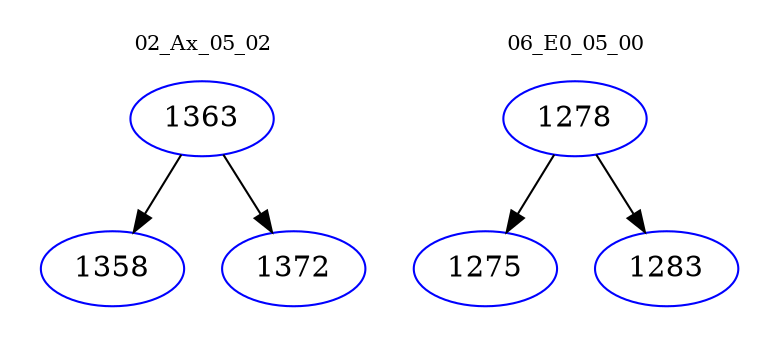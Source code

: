 digraph{
subgraph cluster_0 {
color = white
label = "02_Ax_05_02";
fontsize=10;
T0_1363 [label="1363", color="blue"]
T0_1363 -> T0_1358 [color="black"]
T0_1358 [label="1358", color="blue"]
T0_1363 -> T0_1372 [color="black"]
T0_1372 [label="1372", color="blue"]
}
subgraph cluster_1 {
color = white
label = "06_E0_05_00";
fontsize=10;
T1_1278 [label="1278", color="blue"]
T1_1278 -> T1_1275 [color="black"]
T1_1275 [label="1275", color="blue"]
T1_1278 -> T1_1283 [color="black"]
T1_1283 [label="1283", color="blue"]
}
}
